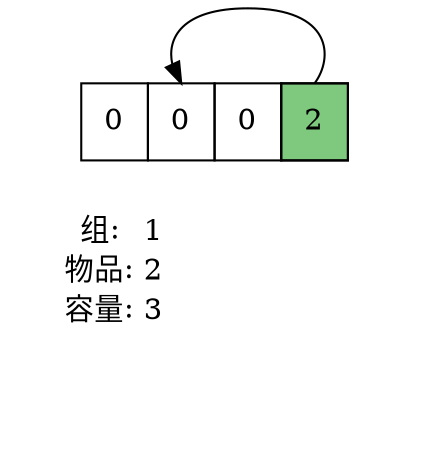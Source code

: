 
digraph g {
    node[shape=plaintext fixedsize=true  colorscheme=accent8 ];
    t1;
    a[
        label=< <TABLE CELLBORDER="1" BORDER="0" CELLSPACING="0" CELLPADDING="10">
            <tr>
                <td PORT="f0" >0</td>
                <td PORT="f1" >0</td>
                <td PORT="f2" >0</td>
                <td PORT="f3" BGCOLOR="1">2</td>
            </tr>
        </TABLE> >
    ];
    t2;
    b[
        label=< <TABLE CELLBORDER="1" BORDER="0" CELLSPACING="0" CELLPADDING="2" cellborder="0">
            <tr>
                <td PORT="">组:</td>
                <td PORT="">1</td>
            </tr>
            <tr>
                <td PORT="">物品:</td>
                <td PORT="">2</td>
            </tr>
            <tr>
                <td PORT="">容量:</td>
                <td PORT="">3</td>
            </tr>
        </TABLE> >
    ]
    a:f0:s->b[style=invis];
    b->t3[style=invis];
    a:f3:n->a:f1:n;

    t1,t2,t3[style=invis]
}
